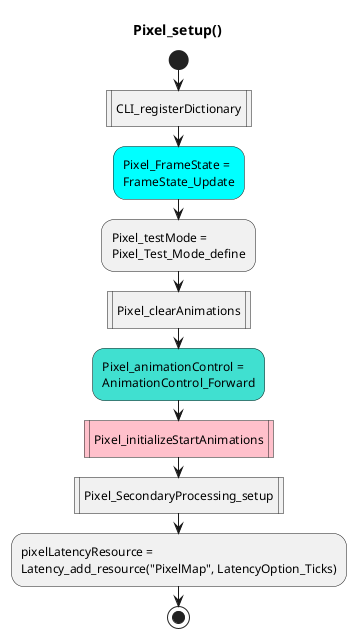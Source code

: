 '
' Pixel_setup.uml
'

@startuml
title Pixel_setup()
start
:CLI_registerDictionary|
#Aqua:Pixel_FrameState =\nFrameState_Update;
:Pixel_testMode =\nPixel_Test_Mode_define;
:Pixel_clearAnimations|
#Turquoise:Pixel_animationControl =\nAnimationControl_Forward;
#Pink:Pixel_initializeStartAnimations|
:Pixel_SecondaryProcessing_setup|
:pixelLatencyResource =\nLatency_add_resource("PixelMap", LatencyOption_Ticks);
stop
@enduml
